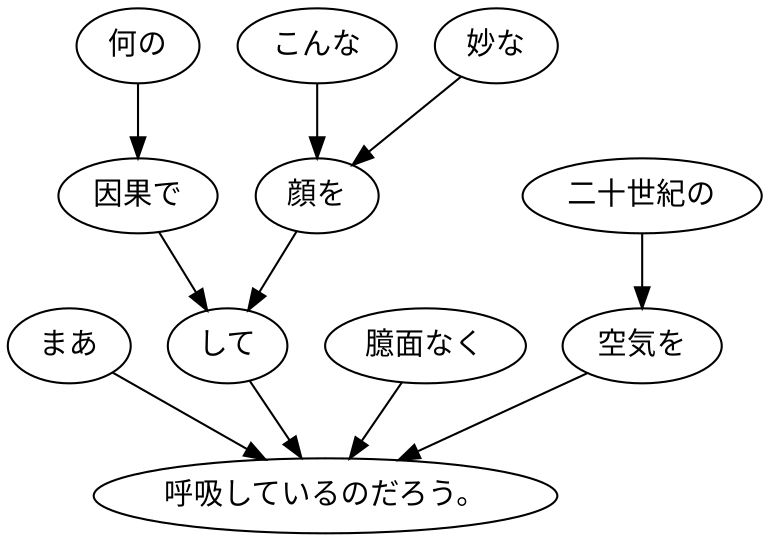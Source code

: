 digraph graph5563 {
	node0 [label="まあ"];
	node1 [label="何の"];
	node2 [label="因果で"];
	node3 [label="こんな"];
	node4 [label="妙な"];
	node5 [label="顔を"];
	node6 [label="して"];
	node7 [label="臆面なく"];
	node8 [label="二十世紀の"];
	node9 [label="空気を"];
	node10 [label="呼吸しているのだろう。"];
	node0 -> node10;
	node1 -> node2;
	node2 -> node6;
	node3 -> node5;
	node4 -> node5;
	node5 -> node6;
	node6 -> node10;
	node7 -> node10;
	node8 -> node9;
	node9 -> node10;
}
